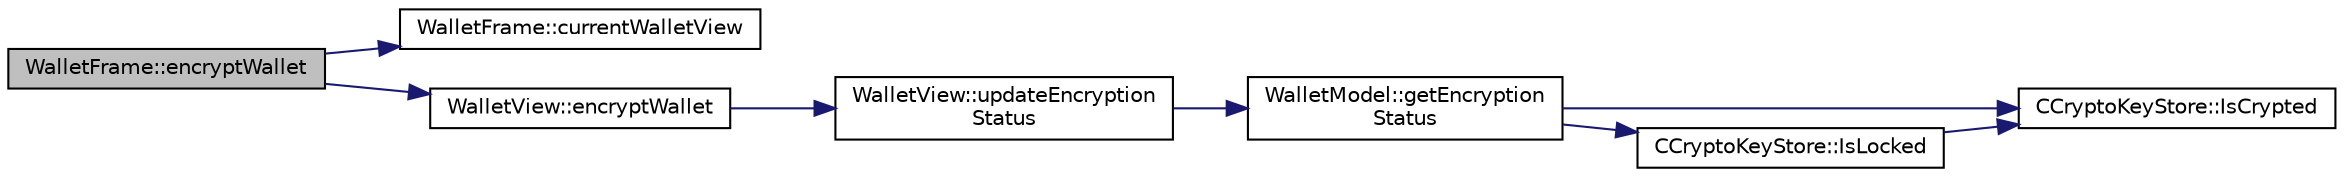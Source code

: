 digraph "WalletFrame::encryptWallet"
{
  edge [fontname="Helvetica",fontsize="10",labelfontname="Helvetica",labelfontsize="10"];
  node [fontname="Helvetica",fontsize="10",shape=record];
  rankdir="LR";
  Node257 [label="WalletFrame::encryptWallet",height=0.2,width=0.4,color="black", fillcolor="grey75", style="filled", fontcolor="black"];
  Node257 -> Node258 [color="midnightblue",fontsize="10",style="solid",fontname="Helvetica"];
  Node258 [label="WalletFrame::currentWalletView",height=0.2,width=0.4,color="black", fillcolor="white", style="filled",URL="$class_wallet_frame.html#a026798332d142b693e4f1820185d3f1c"];
  Node257 -> Node259 [color="midnightblue",fontsize="10",style="solid",fontname="Helvetica"];
  Node259 [label="WalletView::encryptWallet",height=0.2,width=0.4,color="black", fillcolor="white", style="filled",URL="$class_wallet_view.html#a164c3de8fc69ef6f39fb7c15e4bda553",tooltip="Encrypt the wallet. "];
  Node259 -> Node260 [color="midnightblue",fontsize="10",style="solid",fontname="Helvetica"];
  Node260 [label="WalletView::updateEncryption\lStatus",height=0.2,width=0.4,color="black", fillcolor="white", style="filled",URL="$class_wallet_view.html#ad348f2ed9f843ef9125ca416307c7412",tooltip="Re-emit encryption status signal. "];
  Node260 -> Node261 [color="midnightblue",fontsize="10",style="solid",fontname="Helvetica"];
  Node261 [label="WalletModel::getEncryption\lStatus",height=0.2,width=0.4,color="black", fillcolor="white", style="filled",URL="$class_wallet_model.html#aa89632d2019414f2ab85674cd4d01398"];
  Node261 -> Node262 [color="midnightblue",fontsize="10",style="solid",fontname="Helvetica"];
  Node262 [label="CCryptoKeyStore::IsCrypted",height=0.2,width=0.4,color="black", fillcolor="white", style="filled",URL="$class_c_crypto_key_store.html#acc8fed44366c98fb481333ca6e867088"];
  Node261 -> Node263 [color="midnightblue",fontsize="10",style="solid",fontname="Helvetica"];
  Node263 [label="CCryptoKeyStore::IsLocked",height=0.2,width=0.4,color="black", fillcolor="white", style="filled",URL="$class_c_crypto_key_store.html#a52919fa284a3aa10f1b4bd6018b6dbee"];
  Node263 -> Node262 [color="midnightblue",fontsize="10",style="solid",fontname="Helvetica"];
}

